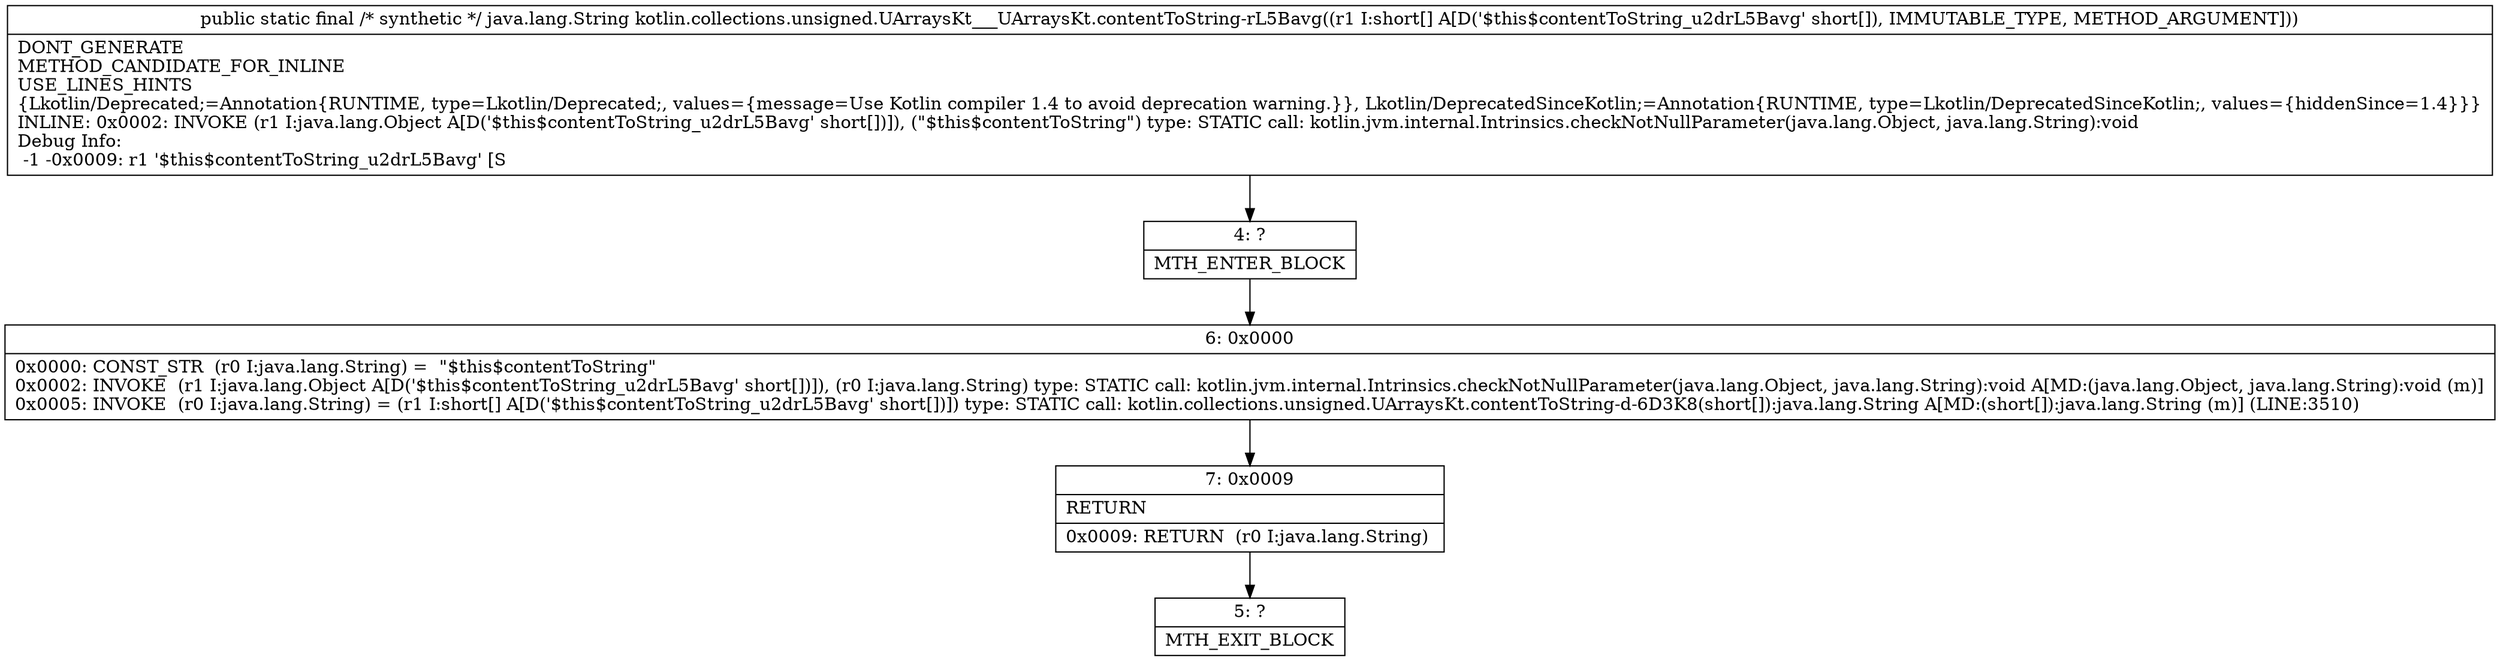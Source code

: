 digraph "CFG forkotlin.collections.unsigned.UArraysKt___UArraysKt.contentToString\-rL5Bavg([S)Ljava\/lang\/String;" {
Node_4 [shape=record,label="{4\:\ ?|MTH_ENTER_BLOCK\l}"];
Node_6 [shape=record,label="{6\:\ 0x0000|0x0000: CONST_STR  (r0 I:java.lang.String) =  \"$this$contentToString\" \l0x0002: INVOKE  (r1 I:java.lang.Object A[D('$this$contentToString_u2drL5Bavg' short[])]), (r0 I:java.lang.String) type: STATIC call: kotlin.jvm.internal.Intrinsics.checkNotNullParameter(java.lang.Object, java.lang.String):void A[MD:(java.lang.Object, java.lang.String):void (m)]\l0x0005: INVOKE  (r0 I:java.lang.String) = (r1 I:short[] A[D('$this$contentToString_u2drL5Bavg' short[])]) type: STATIC call: kotlin.collections.unsigned.UArraysKt.contentToString\-d\-6D3K8(short[]):java.lang.String A[MD:(short[]):java.lang.String (m)] (LINE:3510)\l}"];
Node_7 [shape=record,label="{7\:\ 0x0009|RETURN\l|0x0009: RETURN  (r0 I:java.lang.String) \l}"];
Node_5 [shape=record,label="{5\:\ ?|MTH_EXIT_BLOCK\l}"];
MethodNode[shape=record,label="{public static final \/* synthetic *\/ java.lang.String kotlin.collections.unsigned.UArraysKt___UArraysKt.contentToString\-rL5Bavg((r1 I:short[] A[D('$this$contentToString_u2drL5Bavg' short[]), IMMUTABLE_TYPE, METHOD_ARGUMENT]))  | DONT_GENERATE\lMETHOD_CANDIDATE_FOR_INLINE\lUSE_LINES_HINTS\l\{Lkotlin\/Deprecated;=Annotation\{RUNTIME, type=Lkotlin\/Deprecated;, values=\{message=Use Kotlin compiler 1.4 to avoid deprecation warning.\}\}, Lkotlin\/DeprecatedSinceKotlin;=Annotation\{RUNTIME, type=Lkotlin\/DeprecatedSinceKotlin;, values=\{hiddenSince=1.4\}\}\}\lINLINE: 0x0002: INVOKE  (r1 I:java.lang.Object A[D('$this$contentToString_u2drL5Bavg' short[])]), (\"$this$contentToString\") type: STATIC call: kotlin.jvm.internal.Intrinsics.checkNotNullParameter(java.lang.Object, java.lang.String):void\lDebug Info:\l  \-1 \-0x0009: r1 '$this$contentToString_u2drL5Bavg' [S\l}"];
MethodNode -> Node_4;Node_4 -> Node_6;
Node_6 -> Node_7;
Node_7 -> Node_5;
}

